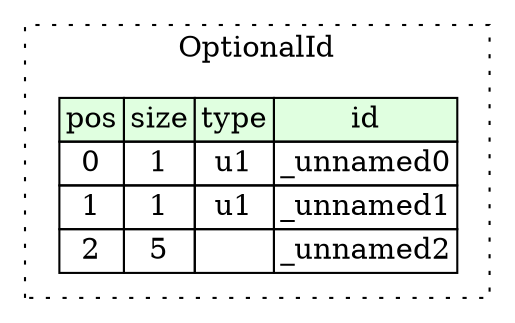 digraph {
	rankdir=LR;
	node [shape=plaintext];
	subgraph cluster__optional_id {
		label="OptionalId";
		graph[style=dotted];

		optional_id__seq [label=<<TABLE BORDER="0" CELLBORDER="1" CELLSPACING="0">
			<TR><TD BGCOLOR="#E0FFE0">pos</TD><TD BGCOLOR="#E0FFE0">size</TD><TD BGCOLOR="#E0FFE0">type</TD><TD BGCOLOR="#E0FFE0">id</TD></TR>
			<TR><TD PORT="_unnamed0_pos">0</TD><TD PORT="_unnamed0_size">1</TD><TD>u1</TD><TD PORT="_unnamed0_type">_unnamed0</TD></TR>
			<TR><TD PORT="_unnamed1_pos">1</TD><TD PORT="_unnamed1_size">1</TD><TD>u1</TD><TD PORT="_unnamed1_type">_unnamed1</TD></TR>
			<TR><TD PORT="_unnamed2_pos">2</TD><TD PORT="_unnamed2_size">5</TD><TD></TD><TD PORT="_unnamed2_type">_unnamed2</TD></TR>
		</TABLE>>];
	}
}
